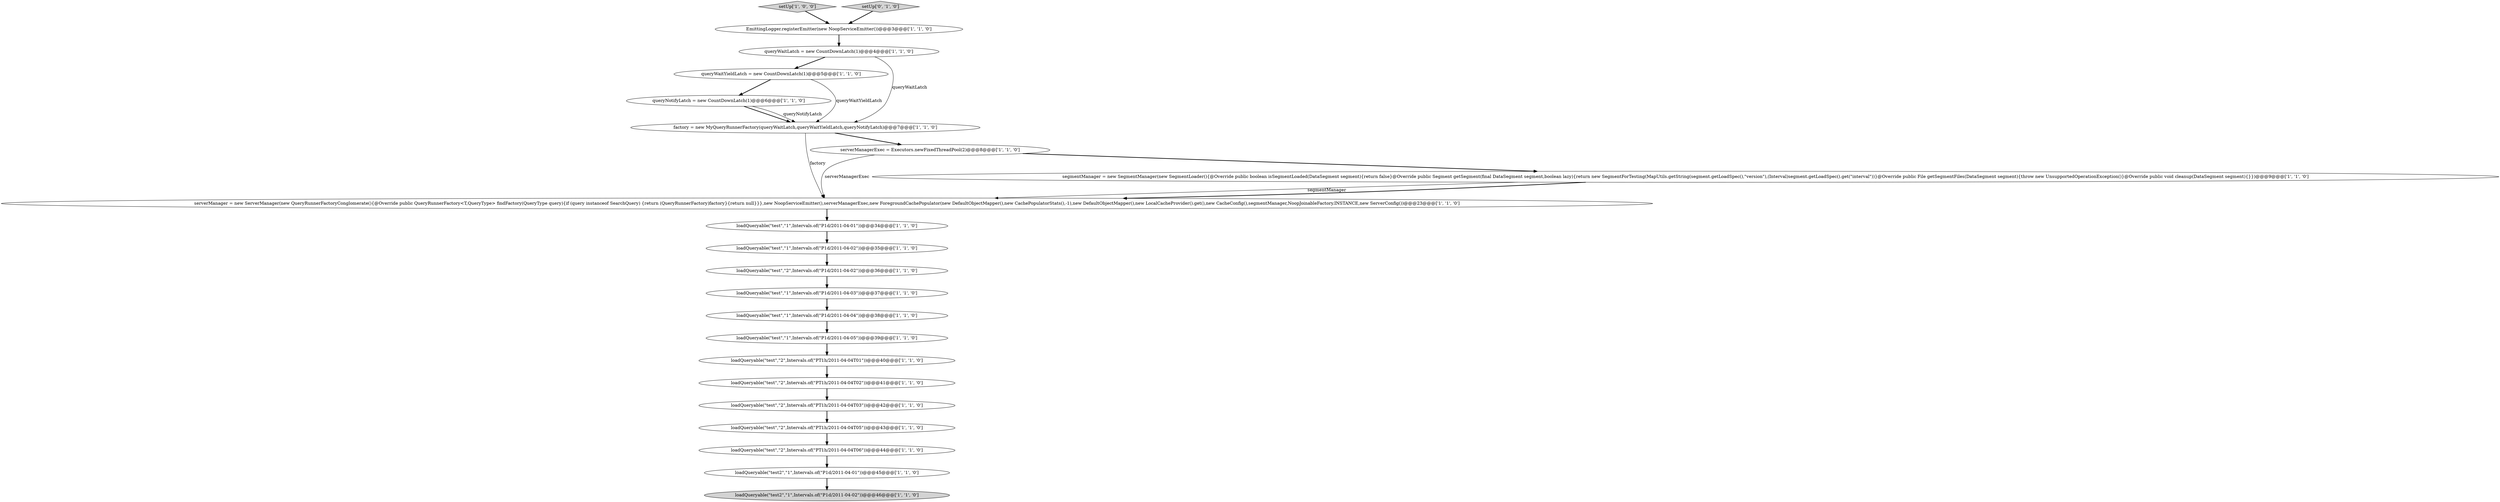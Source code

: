 digraph {
18 [style = filled, label = "loadQueryable(\"test\",\"2\",Intervals.of(\"PT1h/2011-04-04T01\"))@@@40@@@['1', '1', '0']", fillcolor = white, shape = ellipse image = "AAA0AAABBB1BBB"];
10 [style = filled, label = "loadQueryable(\"test\",\"1\",Intervals.of(\"P1d/2011-04-05\"))@@@39@@@['1', '1', '0']", fillcolor = white, shape = ellipse image = "AAA0AAABBB1BBB"];
1 [style = filled, label = "setUp['1', '0', '0']", fillcolor = lightgray, shape = diamond image = "AAA0AAABBB1BBB"];
3 [style = filled, label = "queryNotifyLatch = new CountDownLatch(1)@@@6@@@['1', '1', '0']", fillcolor = white, shape = ellipse image = "AAA0AAABBB1BBB"];
9 [style = filled, label = "queryWaitYieldLatch = new CountDownLatch(1)@@@5@@@['1', '1', '0']", fillcolor = white, shape = ellipse image = "AAA0AAABBB1BBB"];
8 [style = filled, label = "loadQueryable(\"test\",\"1\",Intervals.of(\"P1d/2011-04-04\"))@@@38@@@['1', '1', '0']", fillcolor = white, shape = ellipse image = "AAA0AAABBB1BBB"];
12 [style = filled, label = "loadQueryable(\"test\",\"2\",Intervals.of(\"PT1h/2011-04-04T05\"))@@@43@@@['1', '1', '0']", fillcolor = white, shape = ellipse image = "AAA0AAABBB1BBB"];
5 [style = filled, label = "serverManager = new ServerManager(new QueryRunnerFactoryConglomerate(){@Override public QueryRunnerFactory<T,QueryType> findFactory(QueryType query){if (query instanceof SearchQuery) {return (QueryRunnerFactory)factory}{return null}}},new NoopServiceEmitter(),serverManagerExec,new ForegroundCachePopulator(new DefaultObjectMapper(),new CachePopulatorStats(),-1),new DefaultObjectMapper(),new LocalCacheProvider().get(),new CacheConfig(),segmentManager,NoopJoinableFactory.INSTANCE,new ServerConfig())@@@23@@@['1', '1', '0']", fillcolor = white, shape = ellipse image = "AAA0AAABBB1BBB"];
2 [style = filled, label = "loadQueryable(\"test2\",\"1\",Intervals.of(\"P1d/2011-04-02\"))@@@46@@@['1', '1', '0']", fillcolor = lightgray, shape = ellipse image = "AAA0AAABBB1BBB"];
21 [style = filled, label = "loadQueryable(\"test\",\"2\",Intervals.of(\"P1d/2011-04-02\"))@@@36@@@['1', '1', '0']", fillcolor = white, shape = ellipse image = "AAA0AAABBB1BBB"];
6 [style = filled, label = "loadQueryable(\"test\",\"1\",Intervals.of(\"P1d/2011-04-03\"))@@@37@@@['1', '1', '0']", fillcolor = white, shape = ellipse image = "AAA0AAABBB1BBB"];
4 [style = filled, label = "queryWaitLatch = new CountDownLatch(1)@@@4@@@['1', '1', '0']", fillcolor = white, shape = ellipse image = "AAA0AAABBB1BBB"];
13 [style = filled, label = "loadQueryable(\"test\",\"2\",Intervals.of(\"PT1h/2011-04-04T02\"))@@@41@@@['1', '1', '0']", fillcolor = white, shape = ellipse image = "AAA0AAABBB1BBB"];
7 [style = filled, label = "segmentManager = new SegmentManager(new SegmentLoader(){@Override public boolean isSegmentLoaded(DataSegment segment){return false}@Override public Segment getSegment(final DataSegment segment,boolean lazy){return new SegmentForTesting(MapUtils.getString(segment.getLoadSpec(),\"version\"),(Interval)segment.getLoadSpec().get(\"interval\"))}@Override public File getSegmentFiles(DataSegment segment){throw new UnsupportedOperationException()}@Override public void cleanup(DataSegment segment){}})@@@9@@@['1', '1', '0']", fillcolor = white, shape = ellipse image = "AAA0AAABBB1BBB"];
15 [style = filled, label = "loadQueryable(\"test\",\"1\",Intervals.of(\"P1d/2011-04-01\"))@@@34@@@['1', '1', '0']", fillcolor = white, shape = ellipse image = "AAA0AAABBB1BBB"];
14 [style = filled, label = "loadQueryable(\"test\",\"2\",Intervals.of(\"PT1h/2011-04-04T03\"))@@@42@@@['1', '1', '0']", fillcolor = white, shape = ellipse image = "AAA0AAABBB1BBB"];
17 [style = filled, label = "loadQueryable(\"test2\",\"1\",Intervals.of(\"P1d/2011-04-01\"))@@@45@@@['1', '1', '0']", fillcolor = white, shape = ellipse image = "AAA0AAABBB1BBB"];
16 [style = filled, label = "loadQueryable(\"test\",\"2\",Intervals.of(\"PT1h/2011-04-04T06\"))@@@44@@@['1', '1', '0']", fillcolor = white, shape = ellipse image = "AAA0AAABBB1BBB"];
19 [style = filled, label = "serverManagerExec = Executors.newFixedThreadPool(2)@@@8@@@['1', '1', '0']", fillcolor = white, shape = ellipse image = "AAA0AAABBB1BBB"];
0 [style = filled, label = "EmittingLogger.registerEmitter(new NoopServiceEmitter())@@@3@@@['1', '1', '0']", fillcolor = white, shape = ellipse image = "AAA0AAABBB1BBB"];
20 [style = filled, label = "loadQueryable(\"test\",\"1\",Intervals.of(\"P1d/2011-04-02\"))@@@35@@@['1', '1', '0']", fillcolor = white, shape = ellipse image = "AAA0AAABBB1BBB"];
22 [style = filled, label = "setUp['0', '1', '0']", fillcolor = lightgray, shape = diamond image = "AAA0AAABBB2BBB"];
11 [style = filled, label = "factory = new MyQueryRunnerFactory(queryWaitLatch,queryWaitYieldLatch,queryNotifyLatch)@@@7@@@['1', '1', '0']", fillcolor = white, shape = ellipse image = "AAA0AAABBB1BBB"];
4->11 [style = solid, label="queryWaitLatch"];
3->11 [style = bold, label=""];
0->4 [style = bold, label=""];
22->0 [style = bold, label=""];
9->3 [style = bold, label=""];
18->13 [style = bold, label=""];
14->12 [style = bold, label=""];
3->11 [style = solid, label="queryNotifyLatch"];
11->5 [style = solid, label="factory"];
6->8 [style = bold, label=""];
10->18 [style = bold, label=""];
12->16 [style = bold, label=""];
20->21 [style = bold, label=""];
9->11 [style = solid, label="queryWaitYieldLatch"];
19->5 [style = solid, label="serverManagerExec"];
4->9 [style = bold, label=""];
11->19 [style = bold, label=""];
7->5 [style = solid, label="segmentManager"];
15->20 [style = bold, label=""];
7->5 [style = bold, label=""];
16->17 [style = bold, label=""];
19->7 [style = bold, label=""];
13->14 [style = bold, label=""];
21->6 [style = bold, label=""];
8->10 [style = bold, label=""];
5->15 [style = bold, label=""];
17->2 [style = bold, label=""];
1->0 [style = bold, label=""];
}
